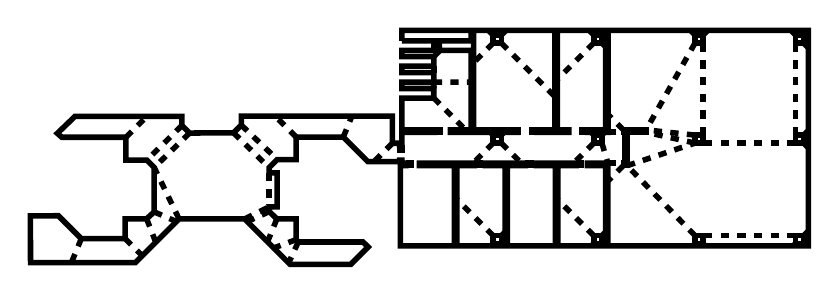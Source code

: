 % This file was created by matlab2tikz v0.4.0.
% Copyright (c) 2008--2013, Nico Schlömer <nico.schloemer@gmail.com>
% All rights reserved.
% 
% The latest updates can be retrieved from
%   http://www.mathworks.com/matlabcentral/fileexchange/22022-matlab2tikz
% where you can also make suggestions and rate matlab2tikz.
% 
% % -*- root: TestingFigures.tex -*-
% 
\begin{tikzpicture}

\begin{axis}[%
width=10cm,
height=3.071cm,
scale only axis,
xmin=300,
xmax=49800,
ymin=300,
ymax=15500,
hide axis,
axis x line*=bottom,
axis y line*=left,
y post scale=1,
unit vector ratio=1 1 1
]
\addplot [
color=blue,
solid,
forget plot
]
table[row sep=crcr]{
23955 14552\\
25955 14552\\
25955 13952\\
23955 13952\\
23955 13552\\
25955 13552\\
25955 12952\\
23955 12952\\
23955 12552\\
25955 12552\\
25955 11952\\
23955 11952\\
23955 11552\\
25954 11552\\
25954 10952\\
23955 10952\\
23955 8952\\
26005 8952\\
26005 8802\\
23955 8802\\
23957 8011\\
23807 8011\\
23807 8111\\
23355 8111\\
23355 9809\\
13855 9809\\
13855 9252\\
13370 8767\\
10605 8752\\
10126 9231\\
10126 9803\\
3404 9803\\
2292 8734\\
2570 8488\\
6605 8488\\
6605 7052\\
7917 7052\\
8380 6589\\
8380 3797\\
7905 3359\\
6555 3359\\
6555 2109\\
3798 2109\\
2355 3552\\
600 3549\\
605 602\\
7193 602\\
9943 3352\\
14067 3352\\
16917 502\\
20743 502\\
21832 1591\\
21508 1902\\
17435 1902\\
17305 2052\\
17305 3352\\
16091 3352\\
15620 3814\\
15620 4112\\
16105 4112\\
16105 6252\\
15605 6252\\
15605 6574\\
16119 7087\\
17305 7087\\
17305 8502\\
20267 8502\\
21817 6952\\
23805 6952\\
23805 7044\\
23955 7044\\
23955 6852\\
24205 6852\\
24205 6702\\
23855 6702\\
23855 1652\\
27255 1652\\
27255 6702\\
25055 6702\\
25055 6852\\
28505 6852\\
28505 6702\\
27405 6702\\
27405 1652\\
30435 1652\\
30435 6702\\
29205 6702\\
29205 6852\\
31705 6852\\
31705 6702\\
30585 6702\\
30585 1652\\
33605 1652\\
33605 6702\\
32405 6702\\
32405 6852\\
34905 6852\\
34905 6702\\
33755 6702\\
33755 1652\\
36755 1652\\
36755 6702\\
35605 6702\\
35605 6852\\
36905 6852\\
36905 1652\\
49505 1652\\
49505 15202\\
36915 15202\\
36915 8802\\
35605 8802\\
35605 8952\\
36765 8952\\
36765 15202\\
33719 15202\\
33719 8952\\
34455 8952\\
34455 8802\\
32455 8802\\
32455 8952\\
33569 8952\\
33569 15202\\
28455 15202\\
28455 8952\\
31205 8952\\
31205 8802\\
27005 8802\\
27005 8952\\
28305 8952\\
28305 13952\\
26305 13952\\
26305 14552\\
28305 14552\\
28305 15202\\
23955 15202\\
23955 14552\\
};
\addplot [
color=blue,
solid,
forget plot
]
table[row sep=crcr]{
49205 1802\\
48695 1802\\
48695 2302\\
49205 2302\\
49205 1802\\
};
\addplot [
color=blue,
solid,
forget plot
]
table[row sep=crcr]{
42380 1802\\
42380 2302\\
42890 2302\\
42890 1802\\
42380 1802\\
};
\addplot [
color=blue,
solid,
forget plot
]
table[row sep=crcr]{
36015 2302\\
36525 2302\\
36525 1802\\
36015 1802\\
36015 2302\\
};
\addplot [
color=blue,
solid,
forget plot
]
table[row sep=crcr]{
30200 2302\\
30200 1802\\
29690 1802\\
29690 2302\\
30200 2302\\
};
\addplot [
color=blue,
solid,
forget plot
]
table[row sep=crcr]{
49205 8121\\
48695 8121\\
48695 8621\\
49205 8621\\
49205 8121\\
};
\addplot [
color=blue,
solid,
forget plot
]
table[row sep=crcr]{
42380 8121\\
42380 8621\\
42890 8621\\
42890 8121\\
42380 8121\\
};
\addplot [
color=blue,
solid,
forget plot
]
table[row sep=crcr]{
36015 8621\\
36525 8621\\
36525 8121\\
36015 8121\\
36015 8621\\
};
\addplot [
color=blue,
solid,
forget plot
]
table[row sep=crcr]{
30200 8621\\
30200 8121\\
29690 8121\\
29690 8621\\
30200 8621\\
};
\addplot [
color=blue,
solid,
forget plot
]
table[row sep=crcr]{
49205 14411\\
48695 14411\\
48695 14911\\
49205 14911\\
49205 14411\\
};
\addplot [
color=blue,
solid,
forget plot
]
table[row sep=crcr]{
42380 14411\\
42380 14911\\
42890 14911\\
42890 14411\\
42380 14411\\
};
\addplot [
color=blue,
solid,
forget plot
]
table[row sep=crcr]{
36015 14911\\
36525 14911\\
36525 14411\\
36015 14411\\
36015 14911\\
};
\addplot [
color=blue,
solid,
forget plot
]
table[row sep=crcr]{
30200 14911\\
30200 14411\\
29690 14411\\
29690 14911\\
30200 14911\\
};
\addplot [
color=blue,
solid,
forget plot
]
table[row sep=crcr]{
37955 6852\\
37955 8802\\
37870 8802\\
37870 8952\\
39305 8952\\
39305 8802\\
38105 8802\\
38105 6702\\
37870 6702\\
37870 6852\\
37955 6852\\
};
\addplot [
color=black,
dashed,
line width=2.0pt,
forget plot
]
table[row sep=crcr]{
25955 13552\\
26355 13952\\
};
\addplot [
color=black,
dashed,
line width=2.0pt,
forget plot
]
table[row sep=crcr]{
25954 10952\\
27954 8952\\
};
\addplot [
color=black,
dashed,
line width=2.0pt,
forget plot
]
table[row sep=crcr]{
23355 8111\\
22196 6952\\
};
\addplot [
color=black,
dashed,
line width=2.0pt,
forget plot
]
table[row sep=crcr]{
6605 8488\\
7920 9803\\
};
\addplot [
color=black,
dashed,
line width=2.0pt,
forget plot
]
table[row sep=crcr]{
8380 3797\\
9776.244 3185.244\\
};
\addplot [
color=black,
dashed,
line width=2.0pt,
forget plot
]
table[row sep=crcr]{
7905 3359\\
8479.498 1888.498\\
};
\addplot [
color=black,
dashed,
line width=2.0pt,
forget plot
]
table[row sep=crcr]{
6555 2109\\
7627.5 1036.5\\
};
\addplot [
color=black,
dashed,
line width=2.0pt,
forget plot
]
table[row sep=crcr]{
3798 2109\\
3173.78 602\\
};
\addplot [
color=black,
dashed,
line width=2.0pt,
forget plot
]
table[row sep=crcr]{
17435 1902\\
16833.739 585.261\\
};
\addplot [
color=black,
dashed,
line width=2.0pt,
forget plot
]
table[row sep=crcr]{
17305 2052\\
15893.527 1525.473\\
};
\addplot [
color=black,
dashed,
line width=2.0pt,
forget plot
]
table[row sep=crcr]{
16091 3352\\
15503.914 1915.086\\
};
\addplot [
color=black,
dashed,
line width=2.0pt,
forget plot
]
table[row sep=crcr]{
15620 3814\\
14230.131 3188.869\\
};
\addplot [
color=black,
dashed,
line width=2.0pt,
forget plot
]
table[row sep=crcr]{
17305 8502\\
15998 9809\\
};
\addplot [
color=black,
dashed,
line width=2.0pt,
forget plot
]
table[row sep=crcr]{
20267 8502\\
20808.377 9809\\
};
\addplot [
color=black,
dashed,
line width=2.0pt,
forget plot
]
table[row sep=crcr]{
49205 1802\\
49355 1652\\
};
\addplot [
color=black,
dashed,
line width=2.0pt,
forget plot
]
table[row sep=crcr]{
48695 1802\\
48545 1652\\
};
\addplot [
color=black,
dashed,
line width=2.0pt,
forget plot
]
table[row sep=crcr]{
49205 2302\\
49505 2602\\
};
\addplot [
color=black,
dashed,
line width=2.0pt,
forget plot
]
table[row sep=crcr]{
42380 1802\\
42230 1652\\
};
\addplot [
color=black,
dashed,
line width=2.0pt,
forget plot
]
table[row sep=crcr]{
42890 1802\\
43040 1652\\
};
\addplot [
color=black,
dashed,
line width=2.0pt,
forget plot
]
table[row sep=crcr]{
36015 2302\\
33755 4562\\
};
\addplot [
color=black,
dashed,
line width=2.0pt,
forget plot
]
table[row sep=crcr]{
36525 2302\\
36755 2532\\
};
\addplot [
color=black,
dashed,
line width=2.0pt,
forget plot
]
table[row sep=crcr]{
36525 1802\\
36675 1652\\
};
\addplot [
color=black,
dashed,
line width=2.0pt,
forget plot
]
table[row sep=crcr]{
36015 1802\\
35865 1652\\
};
\addplot [
color=black,
dashed,
line width=2.0pt,
forget plot
]
table[row sep=crcr]{
30200 2302\\
30435 2537\\
};
\addplot [
color=black,
dashed,
line width=2.0pt,
forget plot
]
table[row sep=crcr]{
30200 1802\\
30350 1652\\
};
\addplot [
color=black,
dashed,
line width=2.0pt,
forget plot
]
table[row sep=crcr]{
29690 1802\\
29540 1652\\
};
\addplot [
color=black,
dashed,
line width=2.0pt,
forget plot
]
table[row sep=crcr]{
29690 2302\\
27405 4587\\
};
\addplot [
color=black,
dashed,
line width=2.0pt,
forget plot
]
table[row sep=crcr]{
49205 8121\\
49505 7821\\
};
\addplot [
color=black,
dashed,
line width=2.0pt,
forget plot
]
table[row sep=crcr]{
49205 8621\\
49505 8921\\
};
\addplot [
color=black,
dashed,
line width=2.0pt,
forget plot
]
table[row sep=crcr]{
36015 8621\\
35834 8802\\
};
\addplot [
color=black,
dashed,
line width=2.0pt,
forget plot
]
table[row sep=crcr]{
36525 8621\\
36706 8802\\
};
\addplot [
color=black,
dashed,
line width=2.0pt,
forget plot
]
table[row sep=crcr]{
36015 8121\\
34746 6852\\
};
\addplot [
color=black,
dashed,
line width=2.0pt,
forget plot
]
table[row sep=crcr]{
30200 8621\\
30381 8802\\
};
\addplot [
color=black,
dashed,
line width=2.0pt,
forget plot
]
table[row sep=crcr]{
30200 8121\\
31469 6852\\
};
\addplot [
color=black,
dashed,
line width=2.0pt,
forget plot
]
table[row sep=crcr]{
29690 8121\\
28421 6852\\
};
\addplot [
color=black,
dashed,
line width=2.0pt,
forget plot
]
table[row sep=crcr]{
29690 8621\\
29509 8802\\
};
\addplot [
color=black,
dashed,
line width=2.0pt,
forget plot
]
table[row sep=crcr]{
49205 14411\\
49505 14111\\
};
\addplot [
color=black,
dashed,
line width=2.0pt,
forget plot
]
table[row sep=crcr]{
48695 14911\\
48404 15202\\
};
\addplot [
color=black,
dashed,
line width=2.0pt,
forget plot
]
table[row sep=crcr]{
49205 14911\\
49496 15202\\
};
\addplot [
color=black,
dashed,
line width=2.0pt,
forget plot
]
table[row sep=crcr]{
42380 14911\\
42089 15202\\
};
\addplot [
color=black,
dashed,
line width=2.0pt,
forget plot
]
table[row sep=crcr]{
42890 14911\\
43181 15202\\
};
\addplot [
color=black,
dashed,
line width=2.0pt,
forget plot
]
table[row sep=crcr]{
36015 14911\\
35724 15202\\
};
\addplot [
color=black,
dashed,
line width=2.0pt,
forget plot
]
table[row sep=crcr]{
36525 14911\\
36765 15151\\
};
\addplot [
color=black,
dashed,
line width=2.0pt,
forget plot
]
table[row sep=crcr]{
36525 14411\\
36765 14171\\
};
\addplot [
color=black,
dashed,
line width=2.0pt,
forget plot
]
table[row sep=crcr]{
36015 14411\\
33719 12115\\
};
\addplot [
color=black,
dashed,
line width=2.0pt,
forget plot
]
table[row sep=crcr]{
30200 14911\\
30491 15202\\
};
\addplot [
color=black,
dashed,
line width=2.0pt,
forget plot
]
table[row sep=crcr]{
30200 14411\\
33569 11042\\
};
\addplot [
color=black,
dashed,
line width=2.0pt,
forget plot
]
table[row sep=crcr]{
29690 14411\\
28455 13176\\
};
\addplot [
color=black,
dashed,
line width=2.0pt,
forget plot
]
table[row sep=crcr]{
29690 14911\\
29399 15202\\
};
\addplot [
color=black,
dashed,
line width=2.0pt,
forget plot
]
table[row sep=crcr]{
37870 8952\\
36915 9907\\
};
\addplot [
color=black,
dashed,
line width=2.0pt,
forget plot
]
table[row sep=crcr]{
37870 6702\\
36905 5737\\
};
\addplot [
color=black,
dashed,
line width=2.0pt,
forget plot
]
table[row sep=crcr]{
25955 14552\\
26305 14552\\
};
\addplot [
color=black,
dashed,
line width=2.0pt,
forget plot
]
table[row sep=crcr]{
25955 13952\\
26305 13952\\
};
\addplot [
color=black,
dashed,
line width=2.0pt,
forget plot
]
table[row sep=crcr]{
25955 12952\\
25955 12552\\
};
\addplot [
color=black,
dashed,
line width=2.0pt,
forget plot
]
table[row sep=crcr]{
25955 11952\\
28305 11949.063\\
};
\addplot [
color=black,
dashed,
line width=2.0pt,
forget plot
]
table[row sep=crcr]{
25955 11952\\
25954 11552\\
};
\addplot [
color=black,
dashed,
line width=2.0pt,
forget plot
]
table[row sep=crcr]{
28505 6852\\
29205 6852\\
};
\addplot [
color=black,
dashed,
line width=2.0pt,
forget plot
]
table[row sep=crcr]{
28505 6702\\
29205 6702\\
};
\addplot [
color=black,
dashed,
line width=2.0pt,
forget plot
]
table[row sep=crcr]{
31705 6852\\
32405 6852\\
};
\addplot [
color=black,
dashed,
line width=2.0pt,
forget plot
]
table[row sep=crcr]{
31705 6702\\
32405 6702\\
};
\addplot [
color=black,
dashed,
line width=2.0pt,
forget plot
]
table[row sep=crcr]{
34905 6852\\
35605 6852\\
};
\addplot [
color=black,
dashed,
line width=2.0pt,
forget plot
]
table[row sep=crcr]{
34905 6702\\
35605 6702\\
};
\addplot [
color=black,
dashed,
line width=2.0pt,
forget plot
]
table[row sep=crcr]{
24205 6852\\
25055 6852\\
};
\addplot [
color=black,
dashed,
line width=2.0pt,
forget plot
]
table[row sep=crcr]{
24205 6702\\
25055 6702\\
};
\addplot [
color=black,
dashed,
line width=2.0pt,
forget plot
]
table[row sep=crcr]{
36915 8802\\
37870 8802\\
};
\addplot [
color=black,
dashed,
line width=2.0pt,
forget plot
]
table[row sep=crcr]{
36905 6852\\
37870 6852\\
};
\addplot [
color=black,
dashed,
line width=2.0pt,
forget plot
]
table[row sep=crcr]{
36525 8121\\
36905 6852\\
};
\addplot [
color=black,
dashed,
line width=2.0pt,
forget plot
]
table[row sep=crcr]{
23955 8011\\
23955 7044\\
};
\addplot [
color=black,
dashed,
line width=2.0pt,
forget plot
]
table[row sep=crcr]{
23805 8011\\
23805 7044\\
};
\addplot [
color=black,
dashed,
line width=2.0pt,
forget plot
]
table[row sep=crcr]{
26005 8952\\
27005 8952\\
};
\addplot [
color=black,
dashed,
line width=2.0pt,
forget plot
]
table[row sep=crcr]{
26005 8802\\
27005 8802\\
};
\addplot [
color=black,
dashed,
line width=2.0pt,
forget plot
]
table[row sep=crcr]{
35605 8802\\
34455 8802\\
};
\addplot [
color=black,
dashed,
line width=2.0pt,
forget plot
]
table[row sep=crcr]{
35605 8952\\
34455 8952\\
};
\addplot [
color=black,
dashed,
line width=2.0pt,
forget plot
]
table[row sep=crcr]{
32455 8802\\
31205 8802\\
};
\addplot [
color=black,
dashed,
line width=2.0pt,
forget plot
]
table[row sep=crcr]{
32455 8952\\
31205 8952\\
};
\addplot [
color=black,
dashed,
line width=2.0pt,
forget plot
]
table[row sep=crcr]{
14067 3352\\
15605 4112\\
};
\addplot [
color=black,
dashed,
line width=2.0pt,
forget plot
]
table[row sep=crcr]{
15605 6252\\
15605 4112\\
};
\addplot [
color=black,
dashed,
line width=2.0pt,
forget plot
]
table[row sep=crcr]{
42380 8621\\
39305 8952\\
};
\addplot [
color=black,
dashed,
line width=2.0pt,
forget plot
]
table[row sep=crcr]{
10126 9231\\
7917 7052\\
};
\addplot [
color=black,
dashed,
line width=2.0pt,
forget plot
]
table[row sep=crcr]{
9943 3352\\
8380 6589\\
};
\addplot [
color=black,
dashed,
line width=2.0pt,
forget plot
]
table[row sep=crcr]{
10605 8752\\
8380 6589\\
};
\addplot [
color=black,
dashed,
line width=2.0pt,
forget plot
]
table[row sep=crcr]{
13370 8767\\
15605 6574\\
};
\addplot [
color=black,
dashed,
line width=2.0pt,
forget plot
]
table[row sep=crcr]{
13855 9252\\
16119 7087\\
};
\addplot [
color=black,
dashed,
line width=2.0pt,
forget plot
]
table[row sep=crcr]{
42380 8121\\
39305 8802\\
};
\addplot [
color=black,
dashed,
line width=2.0pt,
forget plot
]
table[row sep=crcr]{
38105 6702\\
42380 8121\\
};
\addplot [
color=black,
dashed,
line width=2.0pt,
forget plot
]
table[row sep=crcr]{
48695 8621\\
48695 14411\\
};
\addplot [
color=black,
dashed,
line width=2.0pt,
forget plot
]
table[row sep=crcr]{
42890 8621\\
42890 14411\\
};
\addplot [
color=black,
dashed,
line width=2.0pt,
forget plot
]
table[row sep=crcr]{
48695 2302\\
42890 2302\\
};
\addplot [
color=black,
dashed,
line width=2.0pt,
forget plot
]
table[row sep=crcr]{
48695 8121\\
42890 8121\\
};
\addplot [
color=black,
dashed,
line width=2.0pt,
forget plot
]
table[row sep=crcr]{
42380 2302\\
38105 6702\\
};
\addplot [
color=black,
dashed,
line width=2.0pt,
forget plot
]
table[row sep=crcr]{
42380 14411\\
39305 8952\\
};
\addplot [
color=black,
solid,
line width=2.0pt,
forget plot
]
table[row sep=crcr]{
23955 14552\\
25955 14552\\
25955 13952\\
23955 13952\\
23955 13552\\
25955 13552\\
25955 12952\\
23955 12952\\
23955 12552\\
25955 12552\\
25955 11952\\
23955 11952\\
23955 11552\\
25954 11552\\
25954 10952\\
23955 10952\\
23955 8952\\
26005 8952\\
26005 8802\\
23955 8802\\
23955 8011\\
23805 8011\\
23805 8111\\
23355 8111\\
23355 9809\\
13855 9809\\
13855 9252\\
13370 8767\\
10605 8752\\
10126 9231\\
10126 9803\\
3404 9803\\
2292 8734\\
2570 8488\\
6605 8488\\
6605 7052\\
7917 7052\\
8380 6589\\
8380 3797\\
7905 3359\\
6555 3359\\
6555 2109\\
3798 2109\\
2355 3552\\
600 3549\\
605 602\\
7193 602\\
9943 3352\\
14067 3352\\
16917 502\\
20743 502\\
21832 1591\\
21508 1902\\
17435 1902\\
17305 2052\\
17305 3352\\
16091 3352\\
15620 3814\\
15605 4112\\
16105 4112\\
16105 6252\\
15605 6252\\
15605 6574\\
16119 7087\\
17305 7087\\
17305 8502\\
20267 8502\\
21817 6952\\
23805 6952\\
23805 7044\\
23955 7044\\
23955 6852\\
24205 6852\\
24205 6702\\
23855 6702\\
23855 1652\\
27255 1652\\
27255 6702\\
25055 6702\\
25055 6852\\
28505 6852\\
28505 6702\\
27405 6702\\
27405 1652\\
30435 1652\\
30435 6702\\
29205 6702\\
29205 6852\\
31705 6852\\
31705 6702\\
30585 6702\\
30585 1652\\
33605 1652\\
33605 6702\\
32405 6702\\
32405 6852\\
34905 6852\\
34905 6702\\
33755 6702\\
33755 1652\\
36755 1652\\
36755 6702\\
35605 6702\\
35605 6852\\
36905 6852\\
36905 1652\\
49505 1652\\
49505 15202\\
36915 15202\\
36915 8802\\
35605 8802\\
35605 8952\\
36765 8952\\
36765 15202\\
33719 15202\\
33719 8952\\
34455 8952\\
34455 8802\\
32455 8802\\
32455 8952\\
33569 8952\\
33569 15202\\
28455 15202\\
28455 8952\\
31205 8952\\
31205 8802\\
27005 8802\\
27005 8952\\
28305 8952\\
28305 13952\\
26305 13952\\
26305 14552\\
28305 14552\\
28305 15202\\
23955 15202\\
23955 14552\\
};
\addplot [
color=black,
solid,
line width=2.0pt,
forget plot
]
table[row sep=crcr]{
49205 1802\\
48695 1802\\
48695 2302\\
49205 2302\\
49205 1802\\
};
\addplot [
color=black,
solid,
line width=2.0pt,
forget plot
]
table[row sep=crcr]{
42380 1802\\
42380 2302\\
42890 2302\\
42890 1802\\
42380 1802\\
};
\addplot [
color=black,
solid,
line width=2.0pt,
forget plot
]
table[row sep=crcr]{
36015 2302\\
36525 2302\\
36525 1802\\
36015 1802\\
36015 2302\\
};
\addplot [
color=black,
solid,
line width=2.0pt,
forget plot
]
table[row sep=crcr]{
30200 2302\\
30200 1802\\
29690 1802\\
29690 2302\\
30200 2302\\
};
\addplot [
color=black,
solid,
line width=2.0pt,
forget plot
]
table[row sep=crcr]{
49205 8121\\
48695 8121\\
48695 8621\\
49205 8621\\
49205 8121\\
};
\addplot [
color=black,
solid,
line width=2.0pt,
forget plot
]
table[row sep=crcr]{
42380 8121\\
42380 8621\\
42890 8621\\
42890 8121\\
42380 8121\\
};
\addplot [
color=black,
solid,
line width=2.0pt,
forget plot
]
table[row sep=crcr]{
36015 8621\\
36525 8621\\
36525 8121\\
36015 8121\\
36015 8621\\
};
\addplot [
color=black,
solid,
line width=2.0pt,
forget plot
]
table[row sep=crcr]{
30200 8621\\
30200 8121\\
29690 8121\\
29690 8621\\
30200 8621\\
};
\addplot [
color=black,
solid,
line width=2.0pt,
forget plot
]
table[row sep=crcr]{
49205 14411\\
48695 14411\\
48695 14911\\
49205 14911\\
49205 14411\\
};
\addplot [
color=black,
solid,
line width=2.0pt,
forget plot
]
table[row sep=crcr]{
42380 14411\\
42380 14911\\
42890 14911\\
42890 14411\\
42380 14411\\
};
\addplot [
color=black,
solid,
line width=2.0pt,
forget plot
]
table[row sep=crcr]{
36015 14911\\
36525 14911\\
36525 14411\\
36015 14411\\
36015 14911\\
};
\addplot [
color=black,
solid,
line width=2.0pt,
forget plot
]
table[row sep=crcr]{
30200 14911\\
30200 14411\\
29690 14411\\
29690 14911\\
30200 14911\\
};
\addplot [
color=black,
solid,
line width=2.0pt,
forget plot
]
table[row sep=crcr]{
37955 6852\\
37955 8802\\
37870 8802\\
37870 8952\\
39305 8952\\
39305 8802\\
38105 8802\\
38105 6702\\
37870 6702\\
37870 6852\\
37955 6852\\
};
\end{axis}
\end{tikzpicture}%
